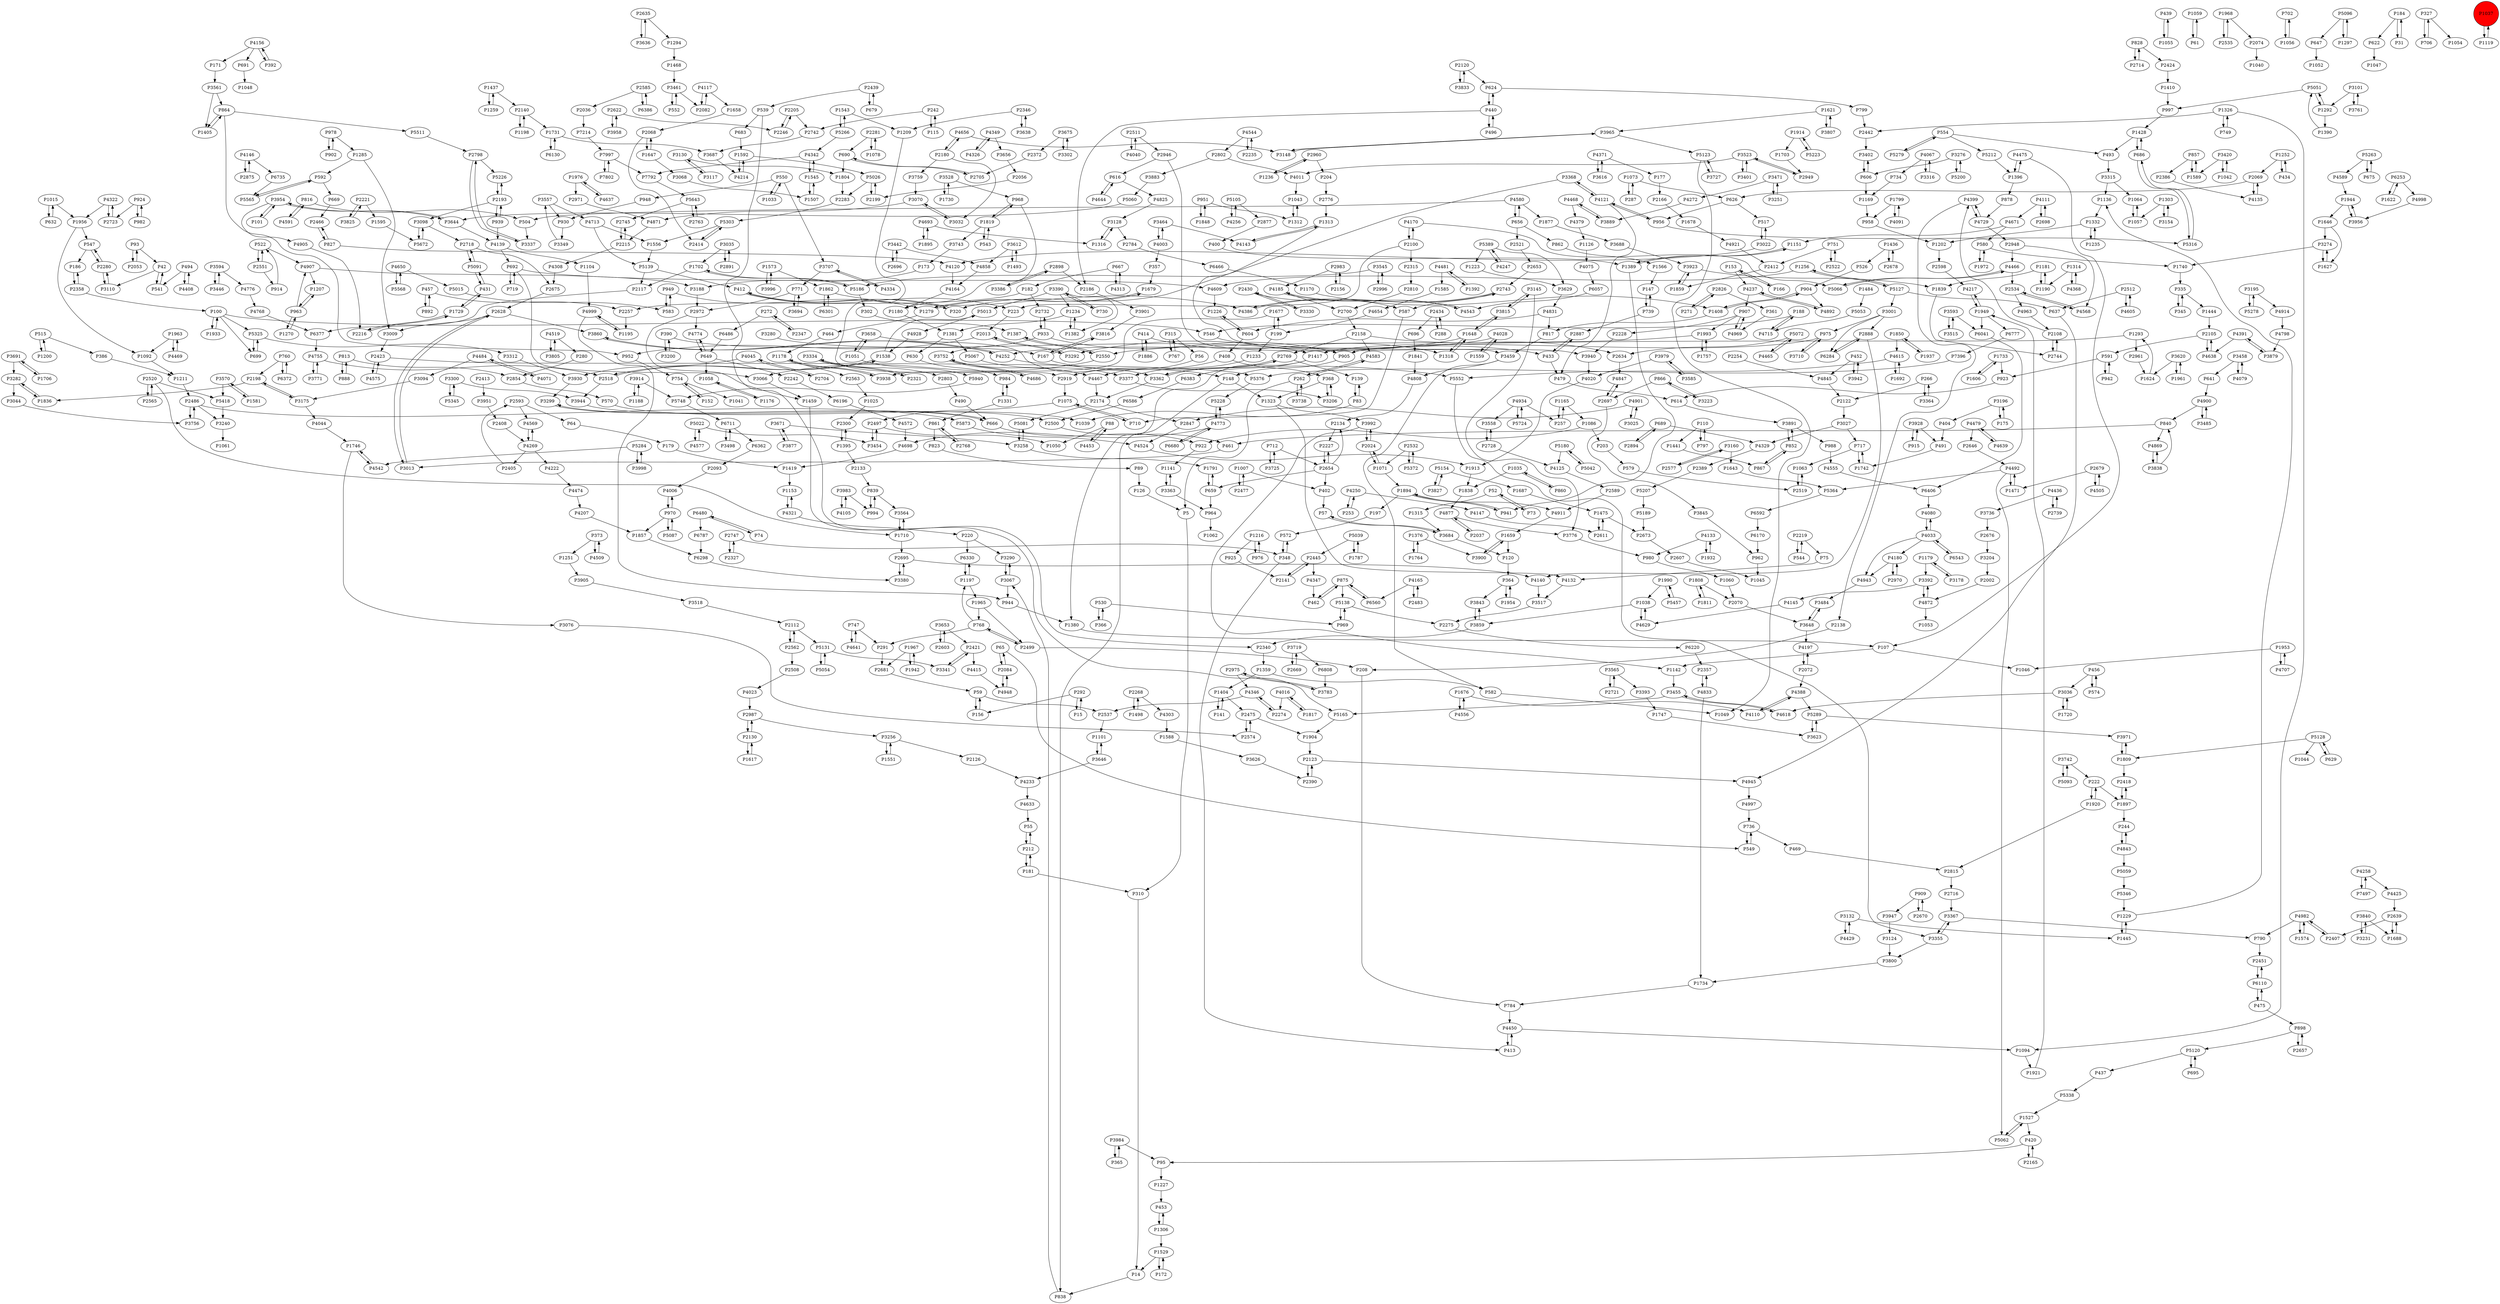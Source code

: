 digraph {
	P1428 -> P493
	P88 -> P4453
	P2442 -> P3402
	P4877 -> P2037
	P2072 -> P4197
	P2358 -> P100
	P1687 -> P1475
	P3761 -> P3101
	P4872 -> P1053
	P1007 -> P2477
	P3196 -> P404
	P4143 -> P1313
	P3992 -> P2024
	P2961 -> P1624
	P1559 -> P4028
	P504 -> P3337
	P89 -> P126
	P3464 -> P4143
	P5568 -> P4650
	P1223 -> P3629
	P1007 -> P402
	P839 -> P994
	P1376 -> P1764
	P4033 -> P4180
	P4197 -> P2072
	P2002 -> P4872
	P1252 -> P434
	P14 -> P838
	P768 -> P1197
	P4020 -> P1913
	P1436 -> P526
	P439 -> P1055
	P2174 -> P5081
	P2728 -> P4125
	P3648 -> P4197
	P4140 -> P3517
	P4871 -> P2215
	P5062 -> P1527
	P1059 -> P61
	P4544 -> P2802
	P4222 -> P4474
	P2108 -> P4399
	P3302 -> P3675
	P1894 -> P197
	P335 -> P1444
	P754 -> P1041
	P1993 -> P1757
	P3464 -> P4003
	P1731 -> P6130
	P1809 -> P2418
	P420 -> P2165
	P5087 -> P970
	P1404 -> P141
	P4715 -> P188
	P3719 -> P2669
	P4117 -> P1658
	P1897 -> P2418
	P898 -> P2657
	P6298 -> P3380
	P1877 -> P3688
	P827 -> P2466
	P2551 -> P914
	P2423 -> P5376
	P2888 -> P6284
	P4755 -> P3771
	P1498 -> P2268
	P3274 -> P1627
	P4349 -> P4326
	P768 -> P2499
	P686 -> P5316
	P3459 -> P582
	P666 -> P922
	P3454 -> P2497
	P5131 -> P5054
	P4650 -> P5568
	P4997 -> P736
	P4637 -> P1976
	P4237 -> P907
	P4347 -> P462
	P888 -> P813
	P3942 -> P452
	P554 -> P5279
	P1622 -> P6253
	P1734 -> P784
	P3027 -> P717
	P1256 -> P4609
	P220 -> P3290
	P4798 -> P3879
	P390 -> P167
	P1729 -> P431
	P994 -> P839
	P592 -> P669
	P100 -> P1933
	P952 -> P754
	P626 -> P956
	P2565 -> P2520
	P2946 -> P3459
	P2268 -> P1498
	P2340 -> P1359
	P2280 -> P547
	P3258 -> P1791
	P3442 -> P4858
	P4474 -> P4207
	P1259 -> P1437
	P866 -> P3223
	P4943 -> P3484
	P272 -> P6486
	P4524 -> P1913
	P3742 -> P5093
	P6586 -> P2500
	P4147 -> P2611
	P949 -> P1279
	P583 -> P949
	P1648 -> P3292
	P2445 -> P2141
	P1316 -> P3128
	P3312 -> P3930
	P630 -> P984
	P3455 -> P5165
	P6130 -> P1731
	P2074 -> P1040
	P1055 -> P439
	P5072 -> P4465
	P3688 -> P3923
	P4492 -> P1471
	P3390 -> P5013
	P3251 -> P3471
	P357 -> P1679
	P3101 -> P3761
	P1659 -> P3900
	P3938 -> P1178
	P4773 -> P5228
	P541 -> P42
	P2551 -> P522
	P4170 -> P2100
	P1234 -> P1382
	P302 -> P1387
	P930 -> P3349
	P15 -> P292
	P3984 -> P365
	P3124 -> P3800
	P4016 -> P2274
	P2123 -> P2390
	P469 -> P2815
	P5189 -> P2673
	P1417 -> P1380
	P5066 -> P4466
	P3393 -> P1747
	P1627 -> P3274
	P1382 -> P1234
	P2408 -> P4269
	P5059 -> P5346
	P4326 -> P4349
	P5552 -> P3355
	P2639 -> P1688
	P1405 -> P864
	P522 -> P4907
	P771 -> P2972
	P1292 -> P1390
	P1359 -> P582
	P580 -> P1972
	P2424 -> P1410
	P288 -> P2434
	P712 -> P3725
	P390 -> P3200
	P7214 -> P7997
	P291 -> P2681
	P4388 -> P4110
	P3001 -> P6284
	P1617 -> P2130
	P1141 -> P3363
	P4755 -> P2518
	P1094 -> P1921
	P1390 -> P5051
	P669 -> P2466
	P3044 -> P3756
	P110 -> P1441
	P5105 -> P4256
	P3001 -> P2888
	P5015 -> P583
	P2611 -> P1475
	P1178 -> P2563
	P4185 -> P2700
	P1914 -> P5223
	P624 -> P440
	P3996 -> P1573
	P924 -> P2723
	P2747 -> P348
	P5072 -> P2634
	P958 -> P1202
	P4572 -> P4698
	P5154 -> P3827
	P2105 -> P591
	P4170 -> P5066
	P366 -> P530
	P2875 -> P4146
	P153 -> P166
	P2451 -> P6110
	P4346 -> P2537
	P3710 -> P975
	P4945 -> P4997
	P1895 -> P4693
	P909 -> P2670
	P2654 -> P2227
	P3035 -> P2891
	P3098 -> P2718
	P922 -> P1141
	P695 -> P5120
	P4892 -> P4237
	P335 -> P345
	P7997 -> P7792
	P266 -> P3364
	P1073 -> P287
	P3833 -> P2120
	P3594 -> P4776
	P3471 -> P4272
	P616 -> P4825
	P2215 -> P4308
	P5 -> P310
	P3523 -> P3401
	P5263 -> P4589
	P840 -> P4869
	P4774 -> P649
	P3771 -> P4755
	P3840 -> P3231
	P2718 -> P2675
	P2130 -> P2987
	P2216 -> P1729
	P197 -> P572
	P1990 -> P1038
	P3256 -> P1551
	P414 -> P1886
	P2972 -> P1459
	P1015 -> P1956
	P4146 -> P2875
	P1949 -> P6041
	P7997 -> P7802
	P1703 -> P2949
	P95 -> P1227
	P3859 -> P2340
	P6383 -> P6586
	P3965 -> P3148
	P4580 -> P1877
	P4391 -> P3879
	P1015 -> P632
	P1949 -> P6777
	P951 -> P1312
	P2439 -> P679
	P1170 -> P1408
	P1035 -> P860
	P3653 -> P2421
	P570 -> P1039
	P364 -> P1954
	P4877 -> P3776
	P3725 -> P712
	P892 -> P457
	P702 -> P1056
	P1595 -> P5672
	P1677 -> P199
	P3752 -> P4467
	P2763 -> P5643
	P1176 -> P1058
	P968 -> P1180
	P402 -> P57
	P3420 -> P1589
	P1545 -> P4342
	P1226 -> P604
	P4321 -> P220
	P4045 -> P2704
	P683 -> P1592
	P1408 -> P904
	P4091 -> P1799
	P6480 -> P74
	P790 -> P2451
	P1313 -> P4143
	P3485 -> P4900
	P2744 -> P2108
	P2698 -> P4111
	P526 -> P904
	P494 -> P4408
	P7396 -> P5376
	P3743 -> P173
	P2205 -> P2742
	P5289 -> P3971
	P3838 -> P4869
	P4475 -> P107
	P5200 -> P3276
	P970 -> P4006
	P546 -> P433
	P2174 -> P2847
	P878 -> P4729
	P647 -> P1052
	P2888 -> P4140
	P692 -> P719
	P686 -> P1428
	P5081 -> P3258
	P1624 -> P1293
	P948 -> P930
	P591 -> P942
	P4003 -> P357
	P6711 -> P3498
	P167 -> P3816
	P1313 -> P3940
	P4468 -> P3889
	P3827 -> P5154
	P1538 -> P5013
	P1169 -> P958
	P4322 -> P1956
	P220 -> P6330
	P5565 -> P592
	P1408 -> P817
	P582 -> P1049
	P5165 -> P1904
	P1285 -> P3009
	P5325 -> P3312
	P2550 -> P3066
	P2716 -> P3367
	P1592 -> P5026
	P491 -> P1742
	P1799 -> P4091
	P5093 -> P3742
	P3561 -> P864
	P2414 -> P5303
	P4023 -> P2987
	P5180 -> P4125
	P2100 -> P223
	P3160 -> P1643
	P3368 -> P4121
	P1976 -> P4637
	P1648 -> P3815
	P2585 -> P6386
	P754 -> P152
	P2520 -> P1710
	P4121 -> P3368
	P4121 -> P956
	P3900 -> P1659
	P6480 -> P6787
	P2439 -> P539
	P547 -> P186
	P1331 -> P984
	P73 -> P52
	P5091 -> P431
	P3392 -> P4145
	P3128 -> P2784
	P4006 -> P970
	P1057 -> P1064
	P2407 -> P4982
	P550 -> P3707
	P2321 -> P3334
	P3196 -> P175
	P272 -> P2347
	P3623 -> P5289
	P852 -> P867
	P3280 -> P1417
	P365 -> P3984
	P1606 -> P1733
	P4075 -> P6057
	P2037 -> P4877
	P182 -> P2732
	P2180 -> P3759
	P3446 -> P3594
	P1417 -> P6383
	P2497 -> P1050
	P1035 -> P1838
	P4901 -> P3025
	P3223 -> P866
	P42 -> P541
	P6377 -> P4755
	P1862 -> P4386
	P4346 -> P2274
	P3671 -> P3877
	P1306 -> P453
	P2126 -> P4233
	P3148 -> P3965
	P3565 -> P3393
	P2140 -> P1731
	P624 -> P799
	P3646 -> P1101
	P1507 -> P1545
	P6560 -> P875
	P2675 -> P2628
	P3859 -> P3843
	P2165 -> P420
	P2315 -> P2810
	P262 -> P3738
	P1730 -> P3528
	P1581 -> P3570
	P1920 -> P222
	P622 -> P1047
	P6170 -> P962
	P2562 -> P2508
	P6057 -> P4543
	P2357 -> P4833
	P861 -> P823
	P4969 -> P907
	P4467 -> P2174
	P3523 -> P2949
	P530 -> P969
	P433 -> P479
	P2971 -> P4871
	P2728 -> P3558
	P1256 -> P5127
	P3905 -> P3518
	P816 -> P4591
	P368 -> P1323
	P5303 -> P1556
	P2802 -> P3883
	P2696 -> P3442
	P6253 -> P1622
	P6680 -> P4773
	P2300 -> P1395
	P1702 -> P5186
	P1731 -> P3687
	P3130 -> P1804
	P1819 -> P3743
	P2327 -> P2747
	P939 -> P2193
	P242 -> P2742
	P404 -> P491
	P3117 -> P3130
	P5042 -> P5180
	P4776 -> P4768
	P1747 -> P3623
	P1848 -> P951
	P616 -> P4644
	P3067 -> P944
	P3282 -> P1836
	P1303 -> P1057
	P2603 -> P3653
	P4105 -> P3983
	P2654 -> P2134
	P3954 -> P101
	P5284 -> P4542
	P6372 -> P760
	P4825 -> P3128
	P4391 -> P4638
	P4999 -> P1195
	P3658 -> P3362
	P1954 -> P364
	P2134 -> P2227
	P3719 -> P6808
	P2535 -> P1968
	P2676 -> P3204
	P530 -> P366
	P2854 -> P570
	P2512 -> P4605
	P4481 -> P1392
	P292 -> P15
	P988 -> P4555
	P3461 -> P552
	P1092 -> P1211
	P6777 -> P7396
	P1746 -> P4542
	P3646 -> P4233
	P799 -> P2442
	P1179 -> P3392
	P751 -> P2522
	P184 -> P31
	P2894 -> P689
	P656 -> P862
	P3367 -> P790
	P1389 -> P1151
	P3616 -> P4371
	P4843 -> P5059
	P1692 -> P4615
	P1678 -> P4921
	P626 -> P517
	P2705 -> P690
	P1894 -> P941
	P4833 -> P1734
	P1961 -> P3620
	P739 -> P147
	P42 -> P3110
	P1235 -> P1332
	P4583 -> P262
	P440 -> P496
	P4125 -> P2589
	P1437 -> P2140
	P951 -> P1848
	P554 -> P493
	P2423 -> P4575
	P3951 -> P2408
	P4556 -> P1676
	P4120 -> P4164
	P3545 -> P2996
	P816 -> P504
	P1710 -> P2695
	P1658 -> P2068
	P65 -> P549
	P2497 -> P3454
	P3691 -> P1706
	P412 -> P223
	P4773 -> P6680
	P4033 -> P4943
	P1956 -> P1092
	P862 -> P1566
	P1202 -> P2598
	P461 -> P3013
	P4256 -> P5105
	P2634 -> P4847
	P3992 -> P1142
	P5748 -> P6711
	P861 -> P2768
	P3094 -> P3175
	P208 -> P784
	P2563 -> P1025
	P1956 -> P547
	P4633 -> P55
	P5207 -> P5189
	P4484 -> P4071
	P2628 -> P3860
	P4693 -> P1316
	P2635 -> P3636
	P4544 -> P2235
	P5051 -> P997
	P717 -> P1063
	P52 -> P73
	P3110 -> P2280
	P3684 -> P120
	P4492 -> P5062
	P1468 -> P3461
	P413 -> P4450
	P2975 -> P3783
	P1179 -> P3178
	P5511 -> P2798
	P3484 -> P3648
	P2180 -> P4656
	P4342 -> P7792
	P866 -> P2697
	P327 -> P706
	P83 -> P139
	P3979 -> P3585
	P736 -> P549
	P3175 -> P4044
	P2486 -> P5873
	P2802 -> P4011
	P452 -> P3942
	P734 -> P1169
	P4713 -> P1556
	P3594 -> P3446
	P4568 -> P2534
	P244 -> P4843
	P2158 -> P4583
	P1064 -> P1057
	P2593 -> P64
	P4934 -> P3558
	P2739 -> P4436
	P3891 -> P988
	P2776 -> P1313
	P2574 -> P2475
	P4269 -> P4222
	P4639 -> P4479
	P4577 -> P5022
	P5091 -> P2718
	P515 -> P1200
	P5228 -> P4773
	P907 -> P4969
	P904 -> P4892
	P2898 -> P3386
	P2140 -> P1198
	P2622 -> P3958
	P4591 -> P816
	P3274 -> P1740
	P3363 -> P964
	P4033 -> P4080
	P1165 -> P1086
	P2193 -> P3098
	P315 -> P56
	P5105 -> P2877
	P171 -> P3561
	P1037 -> P1119
	P3983 -> P994
	P4858 -> P4164
	P186 -> P2358
	P3707 -> P4334
	P1285 -> P592
	P2593 -> P4569
	P2511 -> P2946
	P2072 -> P4388
	P550 -> P948
	P5724 -> P4934
	P4609 -> P1226
	P2483 -> P4165
	P2389 -> P5207
	P3334 -> P2321
	P1445 -> P1229
	P2635 -> P1294
	P2589 -> P4911
	P1197 -> P1965
	P3940 -> P4020
	P1236 -> P2960
	P4067 -> P3316
	P942 -> P591
	P4258 -> P4425
	P550 -> P1033
	P962 -> P1045
	P147 -> P739
	P5223 -> P1914
	P1679 -> P1279
	P2013 -> P952
	P3752 -> P4686
	P4040 -> P2511
	P88 -> P1050
	P3032 -> P3070
	P3367 -> P3355
	P543 -> P1819
	P1920 -> P2815
	P2714 -> P828
	P1075 -> P2497
	P857 -> P2386
	P2987 -> P3256
	P4165 -> P6560
	P1180 -> P1381
	P2653 -> P2743
	P659 -> P964
	P100 -> P546
	P2421 -> P3341
	P93 -> P42
	P1894 -> P4911
	P400 -> P1389
	P1294 -> P1468
	P1437 -> P1259
	P3984 -> P95
	P2987 -> P2130
	P3368 -> P320
	P3914 -> P5748
	P3815 -> P1648
	P2268 -> P4303
	P1292 -> P5051
	P3160 -> P2577
	P3334 -> P2803
	P2386 -> P4135
	P860 -> P1035
	P3958 -> P2622
	P2500 -> P461
	P3877 -> P3671
	P817 -> P3459
	P4847 -> P2697
	P3653 -> P2603
	P637 -> P4945
	P100 -> P5325
	P2372 -> P2705
	P1326 -> P749
	P4247 -> P5389
	P2105 -> P4638
	P4928 -> P1538
	P2024 -> P3992
	P6253 -> P4998
	P3195 -> P4914
	P3066 -> P1459
	P2193 -> P939
	P1543 -> P5266
	P1648 -> P1318
	P3128 -> P1316
	P522 -> P2551
	P3067 -> P3290
	P6466 -> P1170
	P1126 -> P4075
	P320 -> P412
	P4111 -> P2698
	P2430 -> P587
	P2562 -> P2112
	P2769 -> P139
	P5123 -> P3727
	P3458 -> P4079
	P3290 -> P3067
	P2960 -> P1236
	P1293 -> P905
	P2198 -> P3175
	P1441 -> P867
	P1475 -> P2673
	P153 -> P4237
	P1104 -> P4999
	P978 -> P902
	P1181 -> P1190
	P1209 -> P2919
	P3377 -> P3206
	P587 -> P710
	P2405 -> P2593
	P2466 -> P827
	P2024 -> P1071
	P1033 -> P550
	P2228 -> P3940
	P1436 -> P2678
	P4905 -> P2216
	P3025 -> P4901
	P2082 -> P4117
	P3687 -> P4214
	P1303 -> P3154
	P2970 -> P4180
	P5051 -> P1292
	P4028 -> P4252
	P939 -> P4139
	P2803 -> P490
	P760 -> P6372
	P1323 -> P4132
	P494 -> P541
	P1592 -> P4214
	P3825 -> P2221
	P3845 -> P962
	P5120 -> P695
	P949 -> P583
	P898 -> P5120
	P3570 -> P5418
	P3098 -> P5672
	P287 -> P1073
	P3364 -> P266
	P2768 -> P861
	P3518 -> P2112
	P3299 -> P666
	P1585 -> P4654
	P222 -> P1897
	P3901 -> P3816
	P747 -> P291
	P1545 -> P1507
	P4907 -> P3188
	P3675 -> P2372
	P2100 -> P2315
	P813 -> P888
	P2670 -> P909
	P2723 -> P4322
	P2158 -> P2634
	P5389 -> P3629
	P2242 -> P6196
	P4269 -> P2405
	P203 -> P579
	P614 -> P3891
	P5139 -> P2117
	P4329 -> P2389
	P749 -> P1326
	P1841 -> P4808
	P2678 -> P1436
	P659 -> P1791
	P592 -> P5565
	P970 -> P1857
	P3206 -> P368
	P1151 -> P1389
	P4469 -> P1963
	P262 -> P4583
	P1968 -> P2074
	P1538 -> P2518
	P3009 -> P2423
	P699 -> P5325
	P2068 -> P1647
	P3648 -> P3484
	P4569 -> P4269
	P1404 -> P2475
	P4901 -> P2847
	P120 -> P364
	P579 -> P2519
	P3316 -> P4067
	P6711 -> P6362
	P4982 -> P790
	P4111 -> P4671
	P2695 -> P4140
	P606 -> P1169
	P2960 -> P204
	P2518 -> P3944
	P1944 -> P3956
	P6041 -> P6406
	P212 -> P55
	P4479 -> P4639
	P4003 -> P3464
	P2520 -> P2565
	P115 -> P242
	P2518 -> P1538
	P56 -> P4467
	P3315 -> P1136
	P166 -> P153
	P280 -> P2854
	P1181 -> P1839
	P2639 -> P2407
	P3928 -> P915
	P4156 -> P171
	P679 -> P2439
	P3178 -> P1179
	P4729 -> P2948
	P4233 -> P4633
	P2550 -> P1387
	P1967 -> P2681
	P310 -> P14
	P747 -> P4641
	P204 -> P2776
	P2186 -> P3901
	P1972 -> P580
	P717 -> P1742
	P4146 -> P6735
	P969 -> P5138
	P2508 -> P4023
	P852 -> P3891
	P5672 -> P3098
	P5940 -> P5748
	P4914 -> P4798
	P75 -> P4132
	P5096 -> P647
	P1190 -> P1181
	P5873 -> P4524
	P1211 -> P2486
	P4133 -> P1932
	P1921 -> P1949
	P3188 -> P2972
	P1315 -> P3684
	P6196 -> P4572
	P1075 -> P710
	P2219 -> P544
	P667 -> P182
	P760 -> P2198
	P6110 -> P475
	P2743 -> P4386
	P3458 -> P641
	P2108 -> P2744
	P1165 -> P257
	P3282 -> P3044
	P172 -> P1529
	P4575 -> P2423
	P964 -> P1062
	P3195 -> P5278
	P4481 -> P1585
	P3240 -> P1061
	P4408 -> P494
	P1646 -> P3274
	P604 -> P1226
	P574 -> P456
	P3691 -> P3282
	P3620 -> P1624
	P3838 -> P840
	P840 -> P461
	P515 -> P386
	P3954 -> P4905
	P1574 -> P4982
	P1804 -> P2283
	P1234 -> P1381
	P5372 -> P2532
	P1746 -> P3076
	P2534 -> P4963
	P6110 -> P2451
	P2084 -> P65
	P4729 -> P4399
	P52 -> P1315
	P5154 -> P1687
	P5289 -> P3623
	P2130 -> P1617
	P2522 -> P751
	P2254 -> P4845
	P6330 -> P1197
	P2679 -> P4505
	P3362 -> P2769
	P253 -> P4250
	P3883 -> P5060
	P2056 -> P2199
	P5128 -> P1044
	P4519 -> P3805
	P5026 -> P2283
	P2227 -> P2654
	P440 -> P2186
	P184 -> P622
	P3891 -> P852
	P408 -> P368
	P1937 -> P1850
	P199 -> P1677
	P1251 -> P3905
	P3564 -> P1710
	P875 -> P462
	P2221 -> P1595
	P4121 -> P479
	P1551 -> P3256
	P1914 -> P1703
	P3022 -> P4120
	P1965 -> P768
	P1963 -> P4469
	P4656 -> P3148
	P490 -> P666
	P2949 -> P3523
	P5060 -> P3644
	P414 -> P1318
	P1153 -> P4321
	P3517 -> P2275
	P4117 -> P2082
	P2123 -> P4945
	P4845 -> P2122
	P126 -> P5
	P2120 -> P624
	P364 -> P3843
	P2198 -> P1836
	P74 -> P6480
	P914 -> P522
	P1063 -> P2519
	P547 -> P2280
	P4436 -> P3736
	P179 -> P1419
	P984 -> P1331
	P3707 -> P771
	P4214 -> P1592
	P1227 -> P453
	P1071 -> P1894
	P5022 -> P3454
	P1216 -> P925
	P4650 -> P5015
	P689 -> P2894
	P915 -> P3928
	P907 -> P1993
	P580 -> P1740
	P59 -> P2537
	P315 -> P767
	P7497 -> P4258
	P5026 -> P2199
	P784 -> P4450
	P1904 -> P2123
	P496 -> P440
	P2798 -> P5226
	P649 -> P2242
	P3923 -> P1839
	P975 -> P1417
	P909 -> P3947
	P3341 -> P2421
	P823 -> P89
	P257 -> P1165
	P3013 -> P2628
	P4644 -> P616
	P101 -> P3954
	P5278 -> P3195
	P453 -> P1306
	P1396 -> P4475
	P2274 -> P4346
	P2445 -> P4347
	P4934 -> P257
	P857 -> P1589
	P152 -> P754
	P2975 -> P4346
	P3889 -> P4468
	P2769 -> P3362
	P4139 -> P692
	P1527 -> P5062
	P4145 -> P4629
	P83 -> P1039
	P4638 -> P2105
	P1419 -> P1153
	P1740 -> P335
	P5364 -> P6592
	P2486 -> P3756
	P1573 -> P3996
	P6220 -> P2357
	P3528 -> P1730
	P2122 -> P3027
	P649 -> P1058
	P3515 -> P3593
	P924 -> P982
	P4831 -> P817
	P5316 -> P686
	P4693 -> P1895
	P1676 -> P4110
	P4963 -> P2108
	P3355 -> P3367
	P3558 -> P2728
	P4371 -> P177
	P768 -> P291
	P1195 -> P4999
	P1527 -> P420
	P902 -> P978
	P2412 -> P1859
	P2156 -> P2983
	P1932 -> P4133
	P667 -> P4313
	P3805 -> P4519
	P1025 -> P2300
	P3256 -> P2126
	P4080 -> P4033
	P6735 -> P5565
	P4313 -> P667
	P5022 -> P4577
	P1573 -> P1862
	P1178 -> P3938
	P5186 -> P302
	P3200 -> P390
	P4399 -> P2138
	P2810 -> P2700
	P1886 -> P414
	P2697 -> P3845
	P456 -> P574
	P3330 -> P2430
	P1566 -> P147
	P6386 -> P2585
	P440 -> P624
	P1293 -> P2961
	P2654 -> P659
	P730 -> P3390
	P1056 -> P702
	P1136 -> P1332
	P963 -> P4907
	P1043 -> P1312
	P3612 -> P1493
	P475 -> P898
	P692 -> P4609
	P5389 -> P1223
	P956 -> P5316
	P2421 -> P4415
	P3523 -> P4011
	P4342 -> P1545
	P3684 -> P57
	P4872 -> P3392
	P4207 -> P1857
	P2215 -> P2745
	P348 -> P572
	P2826 -> P361
	P3076 -> P2574
	P1207 -> P963
	P475 -> P6110
	P3979 -> P4020
	P2877 -> P400
	P2695 -> P3380
	P3498 -> P6711
	P3944 -> P2500
	P1086 -> P922
	P4165 -> P2483
	P2646 -> P4492
	P4272 -> P3889
	P3928 -> P491
	P1395 -> P2133
	P4686 -> P3752
	P1060 -> P2070
	P457 -> P2257
	P2100 -> P4170
	P3145 -> P3776
	P2704 -> P4045
	P1742 -> P717
	P1051 -> P5940
	P348 -> P413
	P1318 -> P1648
	P1229 -> P1445
	P2669 -> P3719
	P1968 -> P2535
	P1729 -> P2216
	P188 -> P546
	P4258 -> P7497
	P1799 -> P958
	P4164 -> P1180
	P5418 -> P3240
	P3971 -> P1809
	P1229 -> P1136
	P3392 -> P4872
	P1252 -> P2069
	P1993 -> P2550
	P1038 -> P4629
	P2281 -> P1078
	P5131 -> P3341
	P2983 -> P4185
	P6543 -> P4033
	P1556 -> P5139
	P1381 -> P630
	P813 -> P2854
	P3204 -> P2002
	P3035 -> P1702
	P5279 -> P554
	P4252 -> P3860
	P1279 -> P464
	P188 -> P4715
	P1787 -> P5039
	P706 -> P327
	P5138 -> P2275
	P1859 -> P3923
	P933 -> P2732
	P4900 -> P840
	P4998 -> P3956
	P1720 -> P3036
	P1791 -> P659
	P1326 -> P1094
	P368 -> P3206
	P373 -> P1251
	P408 -> P2919
	P3557 -> P4713
	P554 -> P5212
	P6406 -> P4080
	P2742 -> P3687
	P4589 -> P1944
	P5053 -> P4715
	P1942 -> P1967
	P4921 -> P2412
	P4016 -> P1817
	P4629 -> P1038
	P2280 -> P3110
	P3671 -> P3258
	P199 -> P1233
	P5338 -> P1527
	P2537 -> P1101
	P944 -> P1380
	P59 -> P156
	P3363 -> P1141
	P978 -> P1285
	P4250 -> P4147
	P1197 -> P6330
	P3675 -> P3302
	P4615 -> P1692
	P4071 -> P4484
	P1475 -> P2611
	P2221 -> P3825
	P3459 -> P4808
	P2084 -> P4948
	P3658 -> P1051
	P3471 -> P3251
	P2117 -> P6377
	P3300 -> P5345
	P2948 -> P4466
	P2180 -> P3032
	P544 -> P2219
	P3742 -> P222
	P4907 -> P1207
	P1086 -> P203
	P2519 -> P1063
	P3694 -> P771
	P3561 -> P1405
	P1216 -> P976
	P464 -> P1178
	P2138 -> P208
	P2983 -> P2156
	P4948 -> P2084
	P2972 -> P4774
	P2499 -> P208
	P433 -> P2887
	P139 -> P83
	P31 -> P184
	P6808 -> P3783
	P7802 -> P7997
	P3402 -> P606
	P2679 -> P1471
	P1808 -> P2070
	P1380 -> P107
	P1976 -> P2971
	P3276 -> P606
	P690 -> P2705
	P4808 -> P2134
	P982 -> P924
	P4466 -> P2534
	P1811 -> P1808
	P1314 -> P4368
	P3036 -> P1720
	P1323 -> P3992
	P1270 -> P963
	P4671 -> P1151
	P373 -> P4509
	P2430 -> P3330
	P5263 -> P675
	P2112 -> P2562
	P1392 -> P4481
	P4505 -> P2679
	P4133 -> P980
	P3380 -> P2695
	P1819 -> P543
	P1588 -> P3626
	P173 -> P3188
	P1071 -> P2024
	P6301 -> P1862
	P5123 -> P1049
	P3629 -> P4831
	P4180 -> P2970
	P968 -> P1819
	P2521 -> P2653
	P7792 -> P5643
	P479 -> P614
	P4250 -> P253
	P3355 -> P3800
	P3930 -> P3299
	P345 -> P335
	P2347 -> P272
	P2275 -> P6220
	P3626 -> P2390
	P4450 -> P1094
	P1990 -> P5457
	P327 -> P1054
	P1702 -> P2117
	P3315 -> P1064
	P980 -> P1060
	P5643 -> P2763
	P3455 -> P4618
	P976 -> P1216
	P2654 -> P402
	P3759 -> P3070
	P2607 -> P1045
	P4618 -> P3455
	P431 -> P5091
	P517 -> P3022
	P1389 -> P941
	P2585 -> P2036
	P1038 -> P3859
	P3656 -> P2056
	P2257 -> P1195
	P4656 -> P2180
	P1078 -> P2281
	P875 -> P5138
	P1529 -> P14
	P4475 -> P1396
	P55 -> P212
	P1621 -> P3807
	P2577 -> P3160
	P4011 -> P1043
	P222 -> P1920
	P223 -> P2013
	P3840 -> P1688
	P93 -> P2053
	P3843 -> P3859
	P3068 -> P1507
	P632 -> P1015
	P2732 -> P933
	P456 -> P3036
	P181 -> P310
	P3860 -> P4252
	P4615 -> P5552
	P591 -> P923
	P2036 -> P7214
	P4436 -> P2739
	P4156 -> P691
	P5325 -> P699
	P1850 -> P4615
	P666 -> P3299
	P2346 -> P3638
	P2681 -> P59
	P5127 -> P637
	P4654 -> P199
	P864 -> P5511
	P4033 -> P6543
	P3783 -> P2975
	P907 -> P2228
	P181 -> P212
	P167 -> P148
	P3442 -> P2696
	P3727 -> P5123
	P828 -> P2424
	P242 -> P115
	P4399 -> P4729
	P2141 -> P2445
	P2747 -> P2327
	P1676 -> P4556
	P4773 -> P4698
	P2700 -> P2158
	P4999 -> P944
	P5128 -> P1809
	P905 -> P148
	P4349 -> P3656
	P3258 -> P5081
	P5376 -> P5228
	P3132 -> P1445
	P2477 -> P1007
	P970 -> P5087
	P1647 -> P3068
	P1119 -> P1037
	P5039 -> P1787
	P493 -> P3315
	P5643 -> P2745
	P3401 -> P3523
	P4237 -> P4892
	P1200 -> P515
	P5139 -> P412
	P1410 -> P997
	P2070 -> P3648
	P4371 -> P3616
	P2219 -> P75
	P3776 -> P980
	P712 -> P2654
	P3276 -> P5200
	P689 -> P4329
	P110 -> P797
	P1953 -> P1046
	P3620 -> P1961
	P457 -> P892
	P827 -> P4120
	P696 -> P1841
	P5266 -> P1543
	P3965 -> P5123
	P3914 -> P1188
	P4217 -> P1949
	P1493 -> P3612
	P5120 -> P437
	P431 -> P1729
	P1897 -> P244
	P2499 -> P768
	P2532 -> P5372
	P262 -> P5
	P1706 -> P3691
	P1188 -> P3914
	P691 -> P1048
	P2743 -> P587
	P875 -> P6560
	P6362 -> P2093
	P3644 -> P3954
	P3738 -> P262
	P1808 -> P1811
	P2390 -> P2123
	P6284 -> P2888
	P2511 -> P4040
	P3923 -> P1859
	P867 -> P852
	P736 -> P469
	P710 -> P1075
	P5180 -> P5042
	P4269 -> P4569
	P975 -> P3710
	P864 -> P952
	P3130 -> P3117
	P1042 -> P3420
	P3557 -> P930
	P1757 -> P1993
	P437 -> P5338
	P5039 -> P2445
	P5226 -> P2193
	P1764 -> P1376
	P107 -> P1046
	P4641 -> P747
	P4698 -> P1419
	P1312 -> P1043
	P2826 -> P271
	P3337 -> P2798
	P1331 -> P861
	P4833 -> P2357
	P1862 -> P6301
	P1332 -> P1235
	P5266 -> P4342
	P148 -> P838
	P4079 -> P3458
	P4045 -> P3930
	P3593 -> P6041
	P6592 -> P6170
	P1836 -> P3282
	P3998 -> P5284
	P1963 -> P1092
	P767 -> P315
	P2628 -> P3013
	P1051 -> P3658
	P539 -> P2340
	P2948 -> P4568
	P1381 -> P5067
	P4466 -> P5066
	P3175 -> P2198
	P177 -> P2166
	P1543 -> P1209
	P1933 -> P100
	P3800 -> P1734
	P1733 -> P923
	P2205 -> P2246
	P5067 -> P3377
	P3420 -> P1042
	P4831 -> P604
	P549 -> P736
	P4843 -> P244
	P156 -> P59
	P1953 -> P4707
	P2346 -> P1209
	P2069 -> P626
	P2946 -> P616
	P649 -> P4774
	P2622 -> P2246
	P4388 -> P5289
	P3593 -> P3515
	P2673 -> P2607
	P3585 -> P3979
	P1332 -> P1202
	P1326 -> P2442
	P2898 -> P2186
	P5284 -> P3998
	P4453 -> P88
	P271 -> P2826
	P1688 -> P2639
	P4110 -> P4388
	P2120 -> P3833
	P1817 -> P4016
	P1428 -> P686
	P2013 -> P3292
	P3036 -> P4618
	P3807 -> P1621
	P4185 -> P4543
	P4605 -> P2512
	P1733 -> P1606
	P2413 -> P3951
	P1659 -> P120
	P1965 -> P2499
	P4139 -> P1104
	P4492 -> P5364
	P3638 -> P2346
	P4303 -> P1588
	P2358 -> P186
	P452 -> P4845
	P4321 -> P1153
	P797 -> P110
	P2486 -> P3240
	P57 -> P3684
	P3947 -> P3124
	P1589 -> P857
	P3612 -> P4858
	P771 -> P3694
	P392 -> P4156
	P2246 -> P2205
	P4135 -> P2069
	P1529 -> P172
	P1484 -> P5053
	P1459 -> P5165
	P462 -> P875
	P839 -> P3564
	P6486 -> P649
	P1643 -> P5364
	P3956 -> P1944
	P1297 -> P5096
	P1819 -> P968
	P1396 -> P878
	P4252 -> P5552
	P4869 -> P3838
	P3132 -> P4429
	P3386 -> P2898
	P2520 -> P5418
	P100 -> P699
	P2532 -> P1071
	P552 -> P3461
	P3154 -> P1303
	P3816 -> P167
	P997 -> P1428
	P5127 -> P3001
	P107 -> P1142
	P2283 -> P5303
	P420 -> P95
	P572 -> P348
	P3954 -> P3644
	P1142 -> P3455
	P923 -> P614
	P4543 -> P4185
	P3001 -> P975
	P3736 -> P2676
	P3390 -> P730
	P1058 -> P1176
	P1314 -> P1190
	P4934 -> P5724
	P3879 -> P4391
	P838 -> P3067
	P292 -> P156
	P4707 -> P1953
	P963 -> P1207
	P4429 -> P3132
	P4180 -> P4943
	P4132 -> P3517
	P2199 -> P5026
	P4479 -> P2646
	P3362 -> P2174
	P5346 -> P1229
	P2598 -> P4217
	P4334 -> P3707
	P1838 -> P4877
	P386 -> P1211
	P3545 -> P5186
	P65 -> P2084
	P2434 -> P696
	P1857 -> P6298
	P2053 -> P93
	P4509 -> P373
	P4542 -> P1746
	P2512 -> P637
	P434 -> P1252
	P5013 -> P4928
	P3145 -> P3815
	P5127 -> P1256
	P5212 -> P1396
	P864 -> P1405
	P148 -> P1323
	P1101 -> P3646
	P4911 -> P1659
	P3101 -> P1292
	P5389 -> P4247
	P4982 -> P1574
	P3565 -> P2721
	P2718 -> P5091
	P690 -> P1804
	P2996 -> P3545
	P606 -> P3402
	P4580 -> P656
	P2475 -> P2574
	P3570 -> P1581
	P629 -> P5128
	P4468 -> P4379
	P3815 -> P3145
	P61 -> P1059
	P2534 -> P4568
	P1949 -> P4217
	P1677 -> P3938
	P4484 -> P3094
	P3528 -> P968
	P3390 -> P1382
	P361 -> P4969
	P1198 -> P2140
	P2166 -> P1678
	P4982 -> P2407
	P4580 -> P504
	P1621 -> P3965
	P1306 -> P1529
	P5303 -> P2414
	P5186 -> P1702
	P4768 -> P6377
	P4450 -> P413
	P5457 -> P1990
	P2158 -> P2769
	P1387 -> P2550
	P1395 -> P2300
	P4465 -> P5072
	P4322 -> P2723
	P3983 -> P4105
	P656 -> P4580
	P751 -> P2412
	P4156 -> P392
	P1646 -> P1627
	P1710 -> P3564
	P4379 -> P1126
	P2847 -> P4524
	P1359 -> P1404
	P3756 -> P2486
	P692 -> P3066
	P4368 -> P1314
	P4900 -> P3485
	P2891 -> P3035
	P3022 -> P517
	P212 -> P181
	P3636 -> P2635
	P2068 -> P2414
	P175 -> P3196
	P656 -> P2521
	P3644 -> P4139
	P539 -> P683
	P2069 -> P4135
	P1233 -> P3377
	P675 -> P5263
	P266 -> P2122
	P4519 -> P280
	P3349 -> P3557
	P5096 -> P1297
	P4067 -> P734
	P963 -> P1270
	P412 -> P320
	P2721 -> P3565
	P2657 -> P898
	P2919 -> P1075
	P2475 -> P1904
	P3461 -> P2082
	P4425 -> P2639
	P1279 -> P1679
	P2418 -> P1897
	P4555 -> P6406
	P182 -> P2257
	P2193 -> P5226
	P2784 -> P6466
	P739 -> P2887
	P4671 -> P580
	P2798 -> P3337
	P2112 -> P5131
	P3027 -> P4329
	P2093 -> P4006
	P1647 -> P2068
	P64 -> P179
	P3070 -> P3032
	P3231 -> P3840
	P3292 -> P2013
	P2887 -> P433
	P933 -> P905
	P4386 -> P2743
	P2815 -> P2716
	P1839 -> P2744
	P1471 -> P4492
	P3390 -> P1234
	P4028 -> P1559
	P6787 -> P6298
	P4044 -> P1746
	P719 -> P692
	P5128 -> P629
	P2434 -> P288
	P925 -> P2141
	P828 -> P2714
	P2235 -> P4544
	P4713 -> P5139
	P2745 -> P2215
	P4415 -> P4948
	P1850 -> P1937
	P2697 -> P4847
	P3070 -> P4871
	P5138 -> P969
	P933 -> P3752
	P5054 -> P5131
	P956 -> P4121
	P2133 -> P839
	P604 -> P408
	P5345 -> P3300
	P1444 -> P2105
	P1809 -> P3971
	P641 -> P4900
	P1376 -> P3900
	P2281 -> P690
	P1967 -> P1942
	P941 -> P1894
	P1073 -> P626
	P1944 -> P1646
	P2628 -> P3009
	P4308 -> P2675
	P3300 -> P3944
	P1913 -> P1838
	P904 -> P1408
	P141 -> P1404
	P1037 [shape=circle]
	P1037 [style=filled]
	P1037 [fillcolor=red]
}